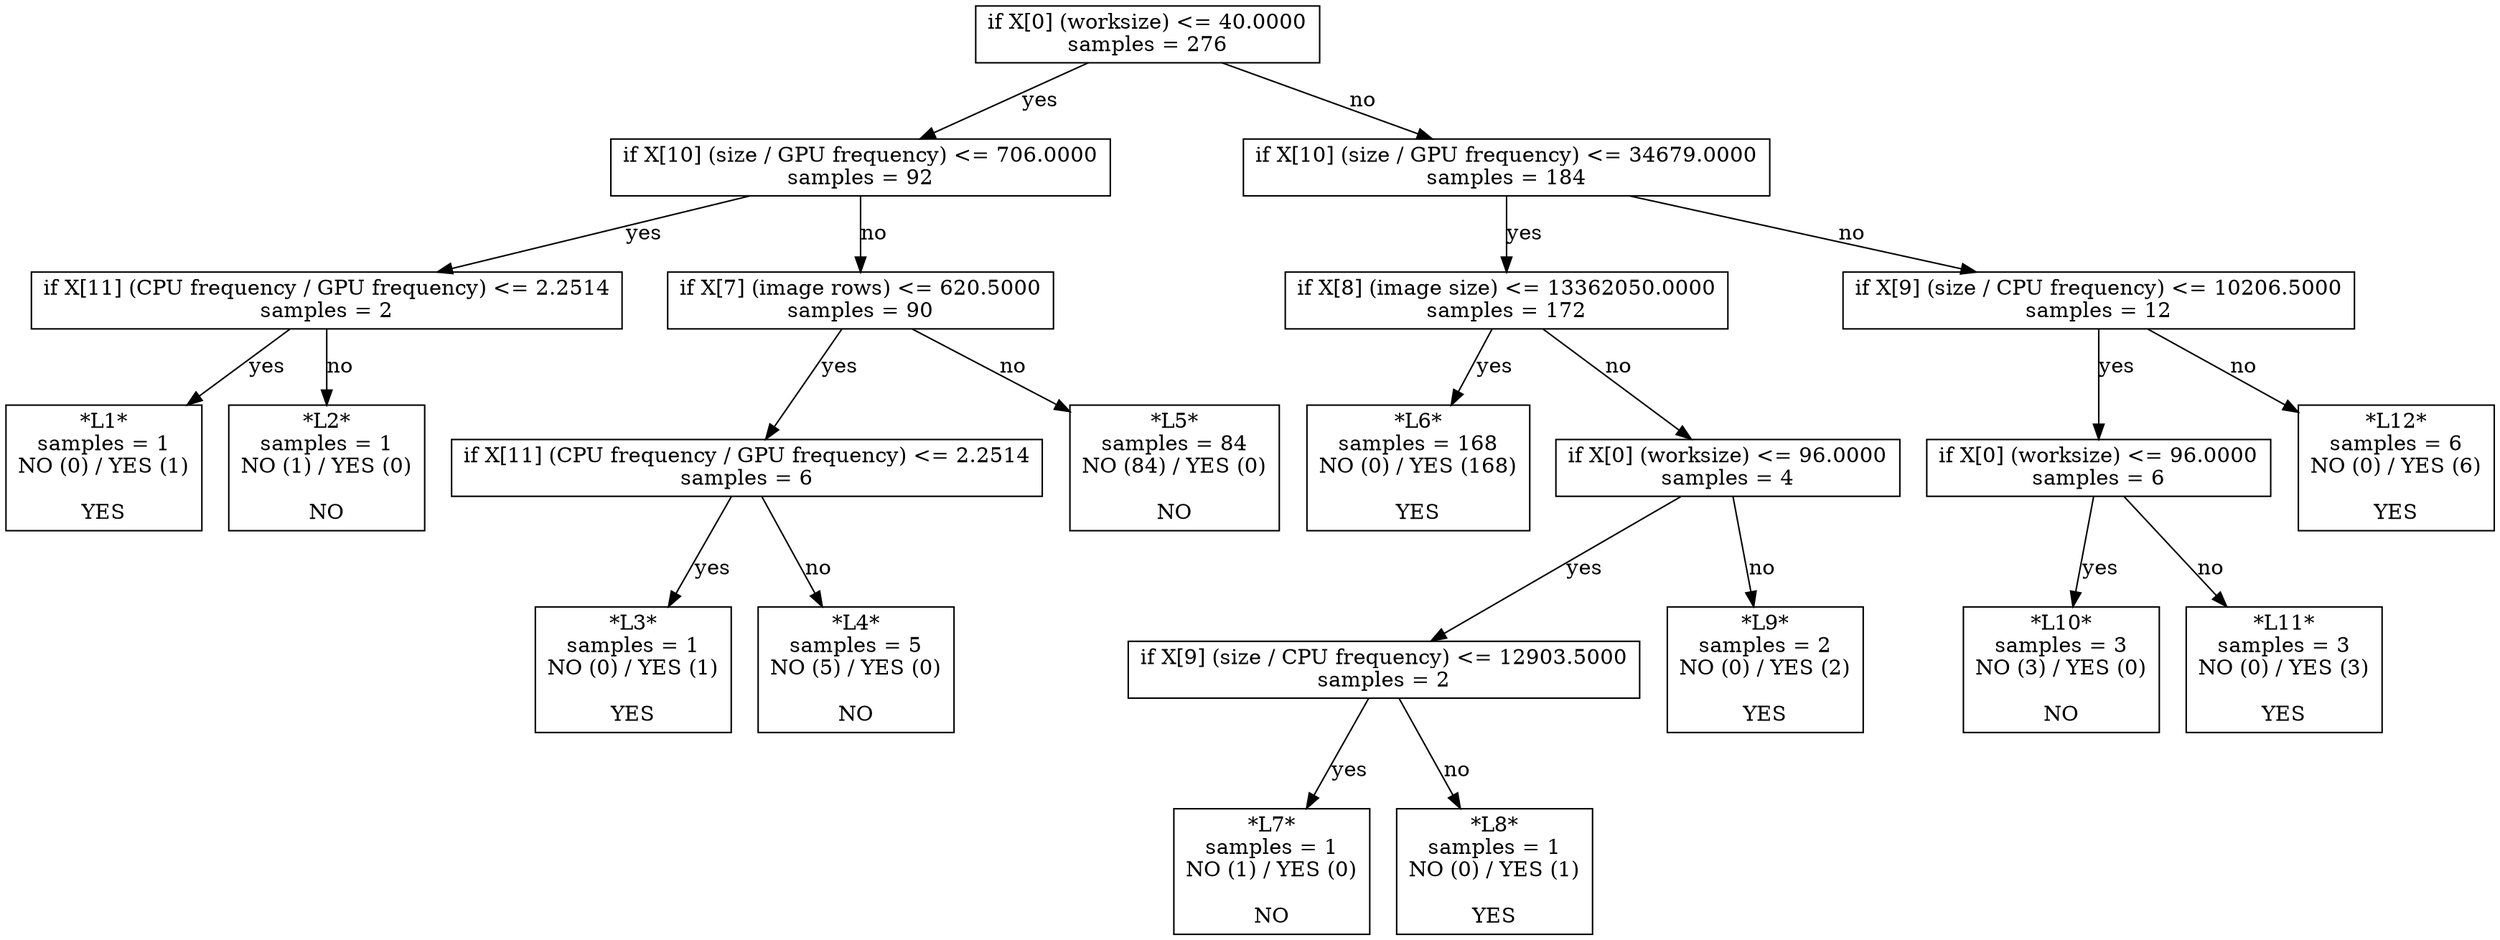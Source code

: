 digraph Tree {
0 [label="if X[0] (worksize) <= 40.0000\nsamples = 276", shape="box"] ;
1 [label="if X[10] (size / GPU frequency) <= 706.0000\nsamples = 92", shape="box"] ;
0 -> 1 [label="yes"];
2 [label="if X[11] (CPU frequency / GPU frequency) <= 2.2514\nsamples = 2", shape="box"] ;
1 -> 2 [label="yes"];
3 [label="*L1*\nsamples = 1\nNO (0) / YES (1)\n\nYES", shape="box"] ;
2 -> 3 [label="yes"];
4 [label="*L2*\nsamples = 1\nNO (1) / YES (0)\n\nNO", shape="box"] ;
2 -> 4 [label="no"];
5 [label="if X[7] (image rows) <= 620.5000\nsamples = 90", shape="box"] ;
1 -> 5 [label="no"];
6 [label="if X[11] (CPU frequency / GPU frequency) <= 2.2514\nsamples = 6", shape="box"] ;
5 -> 6 [label="yes"];
7 [label="*L3*\nsamples = 1\nNO (0) / YES (1)\n\nYES", shape="box"] ;
6 -> 7 [label="yes"];
8 [label="*L4*\nsamples = 5\nNO (5) / YES (0)\n\nNO", shape="box"] ;
6 -> 8 [label="no"];
9 [label="*L5*\nsamples = 84\nNO (84) / YES (0)\n\nNO", shape="box"] ;
5 -> 9 [label="no"];
10 [label="if X[10] (size / GPU frequency) <= 34679.0000\nsamples = 184", shape="box"] ;
0 -> 10 [label="no"];
11 [label="if X[8] (image size) <= 13362050.0000\nsamples = 172", shape="box"] ;
10 -> 11 [label="yes"];
12 [label="*L6*\nsamples = 168\nNO (0) / YES (168)\n\nYES", shape="box"] ;
11 -> 12 [label="yes"];
13 [label="if X[0] (worksize) <= 96.0000\nsamples = 4", shape="box"] ;
11 -> 13 [label="no"];
14 [label="if X[9] (size / CPU frequency) <= 12903.5000\nsamples = 2", shape="box"] ;
13 -> 14 [label="yes"];
15 [label="*L7*\nsamples = 1\nNO (1) / YES (0)\n\nNO", shape="box"] ;
14 -> 15 [label="yes"];
16 [label="*L8*\nsamples = 1\nNO (0) / YES (1)\n\nYES", shape="box"] ;
14 -> 16 [label="no"];
17 [label="*L9*\nsamples = 2\nNO (0) / YES (2)\n\nYES", shape="box"] ;
13 -> 17 [label="no"];
18 [label="if X[9] (size / CPU frequency) <= 10206.5000\nsamples = 12", shape="box"] ;
10 -> 18 [label="no"];
19 [label="if X[0] (worksize) <= 96.0000\nsamples = 6", shape="box"] ;
18 -> 19 [label="yes"];
20 [label="*L10*\nsamples = 3\nNO (3) / YES (0)\n\nNO", shape="box"] ;
19 -> 20 [label="yes"];
21 [label="*L11*\nsamples = 3\nNO (0) / YES (3)\n\nYES", shape="box"] ;
19 -> 21 [label="no"];
22 [label="*L12*\nsamples = 6\nNO (0) / YES (6)\n\nYES", shape="box"] ;
18 -> 22 [label="no"];
}
